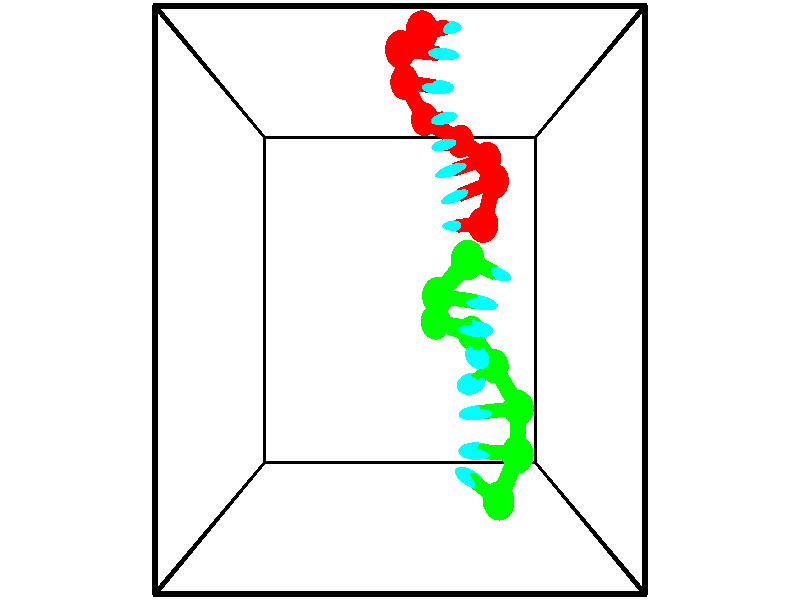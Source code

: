 // switches for output
#declare DRAW_BASES = 1; // possible values are 0, 1; only relevant for DNA ribbons
#declare DRAW_BASES_TYPE = 3; // possible values are 1, 2, 3; only relevant for DNA ribbons
#declare DRAW_FOG = 0; // set to 1 to enable fog

#include "colors.inc"

#include "transforms.inc"
background { rgb <1, 1, 1>}

#default {
   normal{
       ripples 0.25
       frequency 0.20
       turbulence 0.2
       lambda 5
   }
	finish {
		phong 0.1
		phong_size 40.
	}
}

// original window dimensions: 1024x640


// camera settings

camera {
	sky <-0, 1, 0>
	up <-0, 1, 0>
	right 1.6 * <1, 0, 0>
	location <2.5, 2.5, 11.1562>
	look_at <2.5, 2.5, 2.5>
	direction <0, 0, -8.6562>
	angle 67.0682
}


# declare cpy_camera_pos = <2.5, 2.5, 11.1562>;
# if (DRAW_FOG = 1)
fog {
	fog_type 2
	up vnormalize(cpy_camera_pos)
	color rgbt<1,1,1,0.3>
	distance 1e-5
	fog_alt 3e-3
	fog_offset 4
}
# end


// LIGHTS

# declare lum = 6;
global_settings {
	ambient_light rgb lum * <0.05, 0.05, 0.05>
	max_trace_level 15
}# declare cpy_direct_light_amount = 0.25;
light_source
{	1000 * <-1, -1, 1>,
	rgb lum * cpy_direct_light_amount
	parallel
}

light_source
{	1000 * <1, 1, -1>,
	rgb lum * cpy_direct_light_amount
	parallel
}

// strand 0

// nucleotide -1

// particle -1
sphere {
	<3.881493, 3.540965, 1.134982> 0.250000
	pigment { color rgbt <1,0,0,0> }
	no_shadow
}
cylinder {
	<3.656757, 3.567215, 0.805126>,  <3.521916, 3.582965, 0.607213>, 0.100000
	pigment { color rgbt <1,0,0,0> }
	no_shadow
}
cylinder {
	<3.656757, 3.567215, 0.805126>,  <3.881493, 3.540965, 1.134982>, 0.100000
	pigment { color rgbt <1,0,0,0> }
	no_shadow
}

// particle -1
sphere {
	<3.656757, 3.567215, 0.805126> 0.100000
	pigment { color rgbt <1,0,0,0> }
	no_shadow
}
sphere {
	0, 1
	scale<0.080000,0.200000,0.300000>
	matrix <-0.023046, 0.995220, 0.094901,
		0.826926, 0.072323, -0.557641,
		-0.561839, 0.065624, -0.824640,
		3.488206, 3.586902, 0.557734>
	pigment { color rgbt <0,1,1,0> }
	no_shadow
}
cylinder {
	<4.092314, 4.175673, 0.921169>,  <3.881493, 3.540965, 1.134982>, 0.130000
	pigment { color rgbt <1,0,0,0> }
	no_shadow
}

// nucleotide -1

// particle -1
sphere {
	<4.092314, 4.175673, 0.921169> 0.250000
	pigment { color rgbt <1,0,0,0> }
	no_shadow
}
cylinder {
	<3.749130, 4.082947, 0.737793>,  <3.543220, 4.027311, 0.627768>, 0.100000
	pigment { color rgbt <1,0,0,0> }
	no_shadow
}
cylinder {
	<3.749130, 4.082947, 0.737793>,  <4.092314, 4.175673, 0.921169>, 0.100000
	pigment { color rgbt <1,0,0,0> }
	no_shadow
}

// particle -1
sphere {
	<3.749130, 4.082947, 0.737793> 0.100000
	pigment { color rgbt <1,0,0,0> }
	no_shadow
}
sphere {
	0, 1
	scale<0.080000,0.200000,0.300000>
	matrix <-0.307312, 0.946713, 0.096409,
		0.411661, 0.223599, -0.883481,
		-0.857960, -0.231816, -0.458439,
		3.491742, 4.013402, 0.600261>
	pigment { color rgbt <0,1,1,0> }
	no_shadow
}
cylinder {
	<4.049652, 4.594775, 0.395145>,  <4.092314, 4.175673, 0.921169>, 0.130000
	pigment { color rgbt <1,0,0,0> }
	no_shadow
}

// nucleotide -1

// particle -1
sphere {
	<4.049652, 4.594775, 0.395145> 0.250000
	pigment { color rgbt <1,0,0,0> }
	no_shadow
}
cylinder {
	<3.677719, 4.480499, 0.487919>,  <3.454559, 4.411934, 0.543583>, 0.100000
	pigment { color rgbt <1,0,0,0> }
	no_shadow
}
cylinder {
	<3.677719, 4.480499, 0.487919>,  <4.049652, 4.594775, 0.395145>, 0.100000
	pigment { color rgbt <1,0,0,0> }
	no_shadow
}

// particle -1
sphere {
	<3.677719, 4.480499, 0.487919> 0.100000
	pigment { color rgbt <1,0,0,0> }
	no_shadow
}
sphere {
	0, 1
	scale<0.080000,0.200000,0.300000>
	matrix <-0.280613, 0.958225, 0.055320,
		-0.238051, -0.013646, -0.971157,
		-0.929832, -0.285689, 0.231936,
		3.398769, 4.394793, 0.557500>
	pigment { color rgbt <0,1,1,0> }
	no_shadow
}
cylinder {
	<3.619531, 4.952219, -0.041571>,  <4.049652, 4.594775, 0.395145>, 0.130000
	pigment { color rgbt <1,0,0,0> }
	no_shadow
}

// nucleotide -1

// particle -1
sphere {
	<3.619531, 4.952219, -0.041571> 0.250000
	pigment { color rgbt <1,0,0,0> }
	no_shadow
}
cylinder {
	<3.421677, 4.850266, 0.290783>,  <3.302964, 4.789093, 0.490195>, 0.100000
	pigment { color rgbt <1,0,0,0> }
	no_shadow
}
cylinder {
	<3.421677, 4.850266, 0.290783>,  <3.619531, 4.952219, -0.041571>, 0.100000
	pigment { color rgbt <1,0,0,0> }
	no_shadow
}

// particle -1
sphere {
	<3.421677, 4.850266, 0.290783> 0.100000
	pigment { color rgbt <1,0,0,0> }
	no_shadow
}
sphere {
	0, 1
	scale<0.080000,0.200000,0.300000>
	matrix <-0.201219, 0.963638, 0.175821,
		-0.845486, -0.080222, -0.527938,
		-0.494636, -0.254885, 0.830884,
		3.273286, 4.773800, 0.540048>
	pigment { color rgbt <0,1,1,0> }
	no_shadow
}
cylinder {
	<2.952280, 5.278131, 0.021022>,  <3.619531, 4.952219, -0.041571>, 0.130000
	pigment { color rgbt <1,0,0,0> }
	no_shadow
}

// nucleotide -1

// particle -1
sphere {
	<2.952280, 5.278131, 0.021022> 0.250000
	pigment { color rgbt <1,0,0,0> }
	no_shadow
}
cylinder {
	<3.131046, 5.198471, 0.369873>,  <3.238306, 5.150675, 0.579183>, 0.100000
	pigment { color rgbt <1,0,0,0> }
	no_shadow
}
cylinder {
	<3.131046, 5.198471, 0.369873>,  <2.952280, 5.278131, 0.021022>, 0.100000
	pigment { color rgbt <1,0,0,0> }
	no_shadow
}

// particle -1
sphere {
	<3.131046, 5.198471, 0.369873> 0.100000
	pigment { color rgbt <1,0,0,0> }
	no_shadow
}
sphere {
	0, 1
	scale<0.080000,0.200000,0.300000>
	matrix <-0.240299, 0.912350, 0.331473,
		-0.861697, -0.357712, 0.359889,
		0.446917, -0.199149, 0.872127,
		3.265121, 5.138726, 0.631511>
	pigment { color rgbt <0,1,1,0> }
	no_shadow
}
cylinder {
	<2.578191, 5.700351, 0.514008>,  <2.952280, 5.278131, 0.021022>, 0.130000
	pigment { color rgbt <1,0,0,0> }
	no_shadow
}

// nucleotide -1

// particle -1
sphere {
	<2.578191, 5.700351, 0.514008> 0.250000
	pigment { color rgbt <1,0,0,0> }
	no_shadow
}
cylinder {
	<2.900970, 5.597427, 0.726658>,  <3.094638, 5.535673, 0.854248>, 0.100000
	pigment { color rgbt <1,0,0,0> }
	no_shadow
}
cylinder {
	<2.900970, 5.597427, 0.726658>,  <2.578191, 5.700351, 0.514008>, 0.100000
	pigment { color rgbt <1,0,0,0> }
	no_shadow
}

// particle -1
sphere {
	<2.900970, 5.597427, 0.726658> 0.100000
	pigment { color rgbt <1,0,0,0> }
	no_shadow
}
sphere {
	0, 1
	scale<0.080000,0.200000,0.300000>
	matrix <-0.076028, 0.847368, 0.525535,
		-0.585707, -0.464498, 0.664220,
		0.806949, -0.257310, 0.531625,
		3.143055, 5.520235, 0.886145>
	pigment { color rgbt <0,1,1,0> }
	no_shadow
}
cylinder {
	<2.507161, 5.912184, 1.285560>,  <2.578191, 5.700351, 0.514008>, 0.130000
	pigment { color rgbt <1,0,0,0> }
	no_shadow
}

// nucleotide -1

// particle -1
sphere {
	<2.507161, 5.912184, 1.285560> 0.250000
	pigment { color rgbt <1,0,0,0> }
	no_shadow
}
cylinder {
	<2.898125, 5.907913, 1.201126>,  <3.132703, 5.905351, 1.150466>, 0.100000
	pigment { color rgbt <1,0,0,0> }
	no_shadow
}
cylinder {
	<2.898125, 5.907913, 1.201126>,  <2.507161, 5.912184, 1.285560>, 0.100000
	pigment { color rgbt <1,0,0,0> }
	no_shadow
}

// particle -1
sphere {
	<2.898125, 5.907913, 1.201126> 0.100000
	pigment { color rgbt <1,0,0,0> }
	no_shadow
}
sphere {
	0, 1
	scale<0.080000,0.200000,0.300000>
	matrix <0.083780, 0.936480, 0.340567,
		0.194039, -0.350558, 0.916219,
		0.977410, -0.010677, -0.211084,
		3.191348, 5.904710, 1.137801>
	pigment { color rgbt <0,1,1,0> }
	no_shadow
}
cylinder {
	<2.835161, 5.941233, 1.877106>,  <2.507161, 5.912184, 1.285560>, 0.130000
	pigment { color rgbt <1,0,0,0> }
	no_shadow
}

// nucleotide -1

// particle -1
sphere {
	<2.835161, 5.941233, 1.877106> 0.250000
	pigment { color rgbt <1,0,0,0> }
	no_shadow
}
cylinder {
	<3.079777, 6.079117, 1.592236>,  <3.226546, 6.161847, 1.421313>, 0.100000
	pigment { color rgbt <1,0,0,0> }
	no_shadow
}
cylinder {
	<3.079777, 6.079117, 1.592236>,  <2.835161, 5.941233, 1.877106>, 0.100000
	pigment { color rgbt <1,0,0,0> }
	no_shadow
}

// particle -1
sphere {
	<3.079777, 6.079117, 1.592236> 0.100000
	pigment { color rgbt <1,0,0,0> }
	no_shadow
}
sphere {
	0, 1
	scale<0.080000,0.200000,0.300000>
	matrix <0.047133, 0.882636, 0.467689,
		0.789809, -0.319577, 0.523520,
		0.611540, 0.344710, -0.712176,
		3.263238, 6.182530, 1.378583>
	pigment { color rgbt <0,1,1,0> }
	no_shadow
}
// strand 1

// nucleotide -1

// particle -1
sphere {
	<3.501290, 2.993798, 2.210732> 0.250000
	pigment { color rgbt <0,1,0,0> }
	no_shadow
}
cylinder {
	<3.785088, 2.911530, 1.941120>,  <3.955366, 2.862168, 1.779353>, 0.100000
	pigment { color rgbt <0,1,0,0> }
	no_shadow
}
cylinder {
	<3.785088, 2.911530, 1.941120>,  <3.501290, 2.993798, 2.210732>, 0.100000
	pigment { color rgbt <0,1,0,0> }
	no_shadow
}

// particle -1
sphere {
	<3.785088, 2.911530, 1.941120> 0.100000
	pigment { color rgbt <0,1,0,0> }
	no_shadow
}
sphere {
	0, 1
	scale<0.080000,0.200000,0.300000>
	matrix <-0.262929, -0.964655, 0.017588,
		-0.653824, 0.164743, -0.738495,
		0.709495, -0.205672, -0.674030,
		3.997936, 2.849828, 1.738911>
	pigment { color rgbt <0,1,1,0> }
	no_shadow
}
cylinder {
	<3.099416, 2.556697, 1.589607>,  <3.501290, 2.993798, 2.210732>, 0.130000
	pigment { color rgbt <0,1,0,0> }
	no_shadow
}

// nucleotide -1

// particle -1
sphere {
	<3.099416, 2.556697, 1.589607> 0.250000
	pigment { color rgbt <0,1,0,0> }
	no_shadow
}
cylinder {
	<3.489264, 2.506683, 1.515327>,  <3.723172, 2.476675, 1.470760>, 0.100000
	pigment { color rgbt <0,1,0,0> }
	no_shadow
}
cylinder {
	<3.489264, 2.506683, 1.515327>,  <3.099416, 2.556697, 1.589607>, 0.100000
	pigment { color rgbt <0,1,0,0> }
	no_shadow
}

// particle -1
sphere {
	<3.489264, 2.506683, 1.515327> 0.100000
	pigment { color rgbt <0,1,0,0> }
	no_shadow
}
sphere {
	0, 1
	scale<0.080000,0.200000,0.300000>
	matrix <-0.176729, -0.938897, -0.295362,
		-0.137421, 0.320684, -0.937164,
		0.974619, -0.125035, -0.185698,
		3.781649, 2.469173, 1.459618>
	pigment { color rgbt <0,1,1,0> }
	no_shadow
}
cylinder {
	<3.097931, 2.196470, 1.011178>,  <3.099416, 2.556697, 1.589607>, 0.130000
	pigment { color rgbt <0,1,0,0> }
	no_shadow
}

// nucleotide -1

// particle -1
sphere {
	<3.097931, 2.196470, 1.011178> 0.250000
	pigment { color rgbt <0,1,0,0> }
	no_shadow
}
cylinder {
	<3.460699, 2.146362, 1.172077>,  <3.678360, 2.116298, 1.268617>, 0.100000
	pigment { color rgbt <0,1,0,0> }
	no_shadow
}
cylinder {
	<3.460699, 2.146362, 1.172077>,  <3.097931, 2.196470, 1.011178>, 0.100000
	pigment { color rgbt <0,1,0,0> }
	no_shadow
}

// particle -1
sphere {
	<3.460699, 2.146362, 1.172077> 0.100000
	pigment { color rgbt <0,1,0,0> }
	no_shadow
}
sphere {
	0, 1
	scale<0.080000,0.200000,0.300000>
	matrix <0.040737, -0.924225, -0.379668,
		0.419329, 0.360715, -0.833095,
		0.906920, -0.125268, 0.402249,
		3.732775, 2.108782, 1.292752>
	pigment { color rgbt <0,1,1,0> }
	no_shadow
}
cylinder {
	<3.766033, 2.015773, 0.499201>,  <3.097931, 2.196470, 1.011178>, 0.130000
	pigment { color rgbt <0,1,0,0> }
	no_shadow
}

// nucleotide -1

// particle -1
sphere {
	<3.766033, 2.015773, 0.499201> 0.250000
	pigment { color rgbt <0,1,0,0> }
	no_shadow
}
cylinder {
	<3.775885, 1.842896, 0.859779>,  <3.781796, 1.739169, 1.076126>, 0.100000
	pigment { color rgbt <0,1,0,0> }
	no_shadow
}
cylinder {
	<3.775885, 1.842896, 0.859779>,  <3.766033, 2.015773, 0.499201>, 0.100000
	pigment { color rgbt <0,1,0,0> }
	no_shadow
}

// particle -1
sphere {
	<3.775885, 1.842896, 0.859779> 0.100000
	pigment { color rgbt <0,1,0,0> }
	no_shadow
}
sphere {
	0, 1
	scale<0.080000,0.200000,0.300000>
	matrix <-0.082971, -0.899491, -0.428989,
		0.996248, -0.064227, -0.058014,
		0.024630, -0.432193, 0.901445,
		3.783274, 1.713238, 1.130213>
	pigment { color rgbt <0,1,1,0> }
	no_shadow
}
cylinder {
	<4.156513, 1.531054, 0.545753>,  <3.766033, 2.015773, 0.499201>, 0.130000
	pigment { color rgbt <0,1,0,0> }
	no_shadow
}

// nucleotide -1

// particle -1
sphere {
	<4.156513, 1.531054, 0.545753> 0.250000
	pigment { color rgbt <0,1,0,0> }
	no_shadow
}
cylinder {
	<3.891674, 1.416962, 0.822960>,  <3.732771, 1.348506, 0.989284>, 0.100000
	pigment { color rgbt <0,1,0,0> }
	no_shadow
}
cylinder {
	<3.891674, 1.416962, 0.822960>,  <4.156513, 1.531054, 0.545753>, 0.100000
	pigment { color rgbt <0,1,0,0> }
	no_shadow
}

// particle -1
sphere {
	<3.891674, 1.416962, 0.822960> 0.100000
	pigment { color rgbt <0,1,0,0> }
	no_shadow
}
sphere {
	0, 1
	scale<0.080000,0.200000,0.300000>
	matrix <-0.095311, -0.885180, -0.455380,
		0.743333, -0.367558, 0.558889,
		-0.662097, -0.285231, 0.693016,
		3.693045, 1.331392, 1.030865>
	pigment { color rgbt <0,1,1,0> }
	no_shadow
}
cylinder {
	<4.475979, 0.998030, 1.090520>,  <4.156513, 1.531054, 0.545753>, 0.130000
	pigment { color rgbt <0,1,0,0> }
	no_shadow
}

// nucleotide -1

// particle -1
sphere {
	<4.475979, 0.998030, 1.090520> 0.250000
	pigment { color rgbt <0,1,0,0> }
	no_shadow
}
cylinder {
	<4.080921, 0.954559, 1.045361>,  <3.843886, 0.928477, 1.018265>, 0.100000
	pigment { color rgbt <0,1,0,0> }
	no_shadow
}
cylinder {
	<4.080921, 0.954559, 1.045361>,  <4.475979, 0.998030, 1.090520>, 0.100000
	pigment { color rgbt <0,1,0,0> }
	no_shadow
}

// particle -1
sphere {
	<4.080921, 0.954559, 1.045361> 0.100000
	pigment { color rgbt <0,1,0,0> }
	no_shadow
}
sphere {
	0, 1
	scale<0.080000,0.200000,0.300000>
	matrix <0.128164, -0.974742, -0.182901,
		-0.090169, -0.195111, 0.976627,
		-0.987645, -0.108676, -0.112897,
		3.784627, 0.921956, 1.011491>
	pigment { color rgbt <0,1,1,0> }
	no_shadow
}
cylinder {
	<4.399307, 0.426528, 1.412405>,  <4.475979, 0.998030, 1.090520>, 0.130000
	pigment { color rgbt <0,1,0,0> }
	no_shadow
}

// nucleotide -1

// particle -1
sphere {
	<4.399307, 0.426528, 1.412405> 0.250000
	pigment { color rgbt <0,1,0,0> }
	no_shadow
}
cylinder {
	<4.034750, 0.416611, 1.248089>,  <3.816016, 0.410660, 1.149499>, 0.100000
	pigment { color rgbt <0,1,0,0> }
	no_shadow
}
cylinder {
	<4.034750, 0.416611, 1.248089>,  <4.399307, 0.426528, 1.412405>, 0.100000
	pigment { color rgbt <0,1,0,0> }
	no_shadow
}

// particle -1
sphere {
	<4.034750, 0.416611, 1.248089> 0.100000
	pigment { color rgbt <0,1,0,0> }
	no_shadow
}
sphere {
	0, 1
	scale<0.080000,0.200000,0.300000>
	matrix <0.142703, -0.955291, -0.258949,
		-0.386005, -0.294626, 0.874183,
		-0.911392, -0.024793, -0.410791,
		3.761332, 0.409173, 1.124851>
	pigment { color rgbt <0,1,1,0> }
	no_shadow
}
cylinder {
	<4.066846, -0.162671, 1.552625>,  <4.399307, 0.426528, 1.412405>, 0.130000
	pigment { color rgbt <0,1,0,0> }
	no_shadow
}

// nucleotide -1

// particle -1
sphere {
	<4.066846, -0.162671, 1.552625> 0.250000
	pigment { color rgbt <0,1,0,0> }
	no_shadow
}
cylinder {
	<3.839479, -0.063126, 1.238945>,  <3.703059, -0.003398, 1.050737>, 0.100000
	pigment { color rgbt <0,1,0,0> }
	no_shadow
}
cylinder {
	<3.839479, -0.063126, 1.238945>,  <4.066846, -0.162671, 1.552625>, 0.100000
	pigment { color rgbt <0,1,0,0> }
	no_shadow
}

// particle -1
sphere {
	<3.839479, -0.063126, 1.238945> 0.100000
	pigment { color rgbt <0,1,0,0> }
	no_shadow
}
sphere {
	0, 1
	scale<0.080000,0.200000,0.300000>
	matrix <-0.161987, -0.968350, -0.189890,
		-0.806636, 0.019093, 0.590739,
		-0.568417, 0.248864, -0.784199,
		3.668954, 0.011534, 1.003685>
	pigment { color rgbt <0,1,1,0> }
	no_shadow
}
// box output
cylinder {
	<0.000000, 0.000000, 0.000000>,  <5.000000, 0.000000, 0.000000>, 0.025000
	pigment { color rgbt <0,0,0,0> }
	no_shadow
}
cylinder {
	<0.000000, 0.000000, 0.000000>,  <0.000000, 5.000000, 0.000000>, 0.025000
	pigment { color rgbt <0,0,0,0> }
	no_shadow
}
cylinder {
	<0.000000, 0.000000, 0.000000>,  <0.000000, 0.000000, 5.000000>, 0.025000
	pigment { color rgbt <0,0,0,0> }
	no_shadow
}
cylinder {
	<5.000000, 5.000000, 5.000000>,  <0.000000, 5.000000, 5.000000>, 0.025000
	pigment { color rgbt <0,0,0,0> }
	no_shadow
}
cylinder {
	<5.000000, 5.000000, 5.000000>,  <5.000000, 0.000000, 5.000000>, 0.025000
	pigment { color rgbt <0,0,0,0> }
	no_shadow
}
cylinder {
	<5.000000, 5.000000, 5.000000>,  <5.000000, 5.000000, 0.000000>, 0.025000
	pigment { color rgbt <0,0,0,0> }
	no_shadow
}
cylinder {
	<0.000000, 0.000000, 5.000000>,  <0.000000, 5.000000, 5.000000>, 0.025000
	pigment { color rgbt <0,0,0,0> }
	no_shadow
}
cylinder {
	<0.000000, 0.000000, 5.000000>,  <5.000000, 0.000000, 5.000000>, 0.025000
	pigment { color rgbt <0,0,0,0> }
	no_shadow
}
cylinder {
	<5.000000, 5.000000, 0.000000>,  <0.000000, 5.000000, 0.000000>, 0.025000
	pigment { color rgbt <0,0,0,0> }
	no_shadow
}
cylinder {
	<5.000000, 5.000000, 0.000000>,  <5.000000, 0.000000, 0.000000>, 0.025000
	pigment { color rgbt <0,0,0,0> }
	no_shadow
}
cylinder {
	<5.000000, 0.000000, 5.000000>,  <5.000000, 0.000000, 0.000000>, 0.025000
	pigment { color rgbt <0,0,0,0> }
	no_shadow
}
cylinder {
	<0.000000, 5.000000, 0.000000>,  <0.000000, 5.000000, 5.000000>, 0.025000
	pigment { color rgbt <0,0,0,0> }
	no_shadow
}
// end of box output
